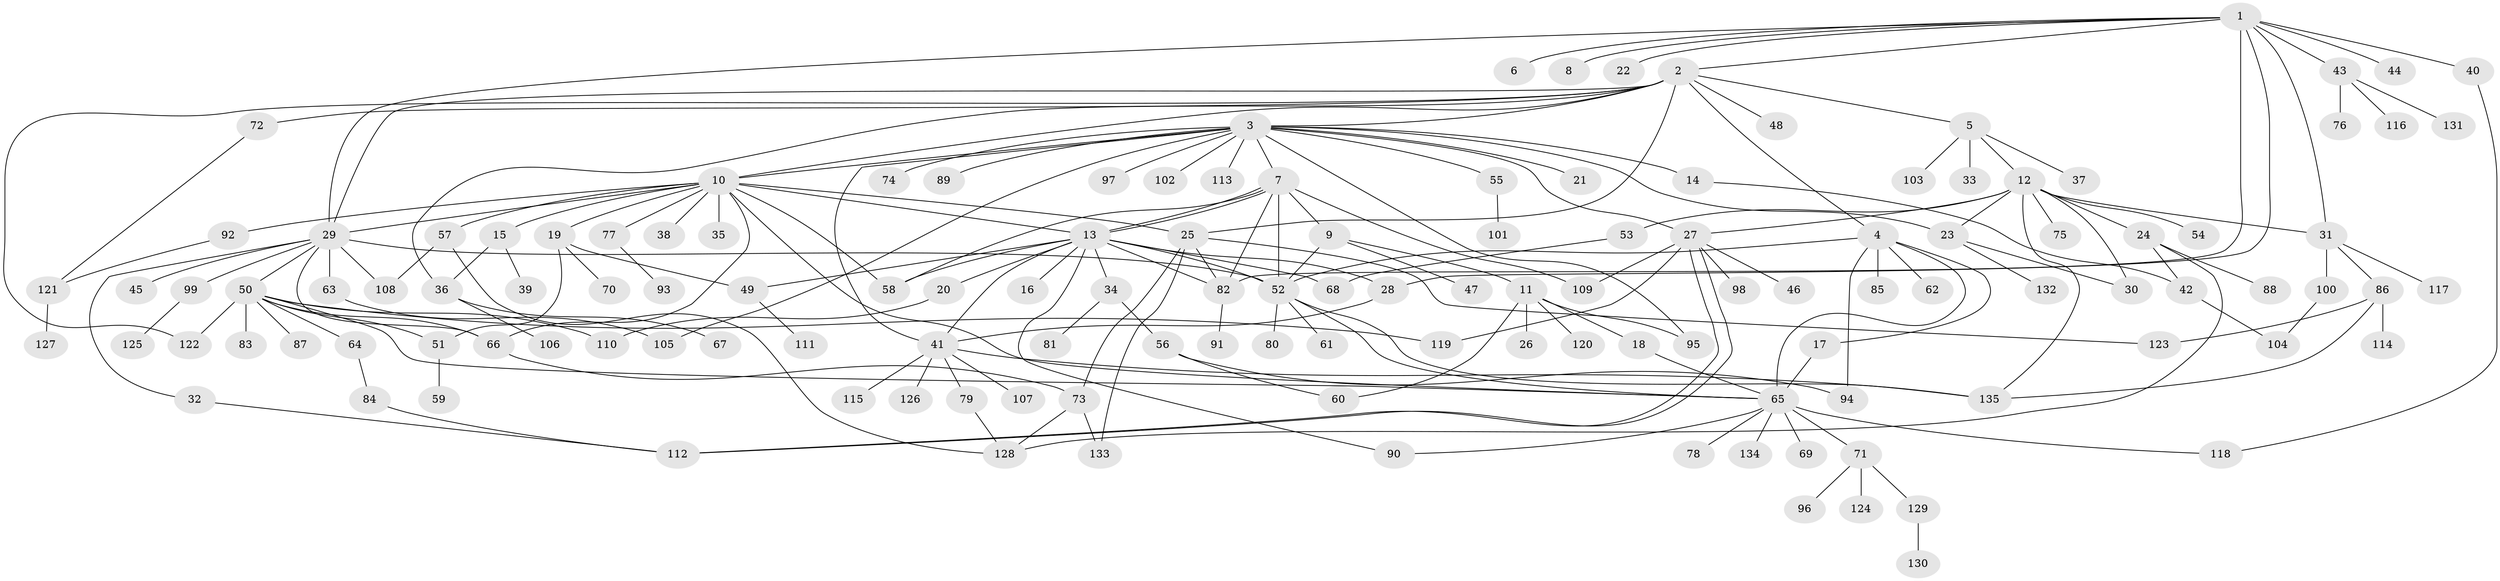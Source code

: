 // Generated by graph-tools (version 1.1) at 2025/01/03/09/25 03:01:49]
// undirected, 135 vertices, 193 edges
graph export_dot {
graph [start="1"]
  node [color=gray90,style=filled];
  1;
  2;
  3;
  4;
  5;
  6;
  7;
  8;
  9;
  10;
  11;
  12;
  13;
  14;
  15;
  16;
  17;
  18;
  19;
  20;
  21;
  22;
  23;
  24;
  25;
  26;
  27;
  28;
  29;
  30;
  31;
  32;
  33;
  34;
  35;
  36;
  37;
  38;
  39;
  40;
  41;
  42;
  43;
  44;
  45;
  46;
  47;
  48;
  49;
  50;
  51;
  52;
  53;
  54;
  55;
  56;
  57;
  58;
  59;
  60;
  61;
  62;
  63;
  64;
  65;
  66;
  67;
  68;
  69;
  70;
  71;
  72;
  73;
  74;
  75;
  76;
  77;
  78;
  79;
  80;
  81;
  82;
  83;
  84;
  85;
  86;
  87;
  88;
  89;
  90;
  91;
  92;
  93;
  94;
  95;
  96;
  97;
  98;
  99;
  100;
  101;
  102;
  103;
  104;
  105;
  106;
  107;
  108;
  109;
  110;
  111;
  112;
  113;
  114;
  115;
  116;
  117;
  118;
  119;
  120;
  121;
  122;
  123;
  124;
  125;
  126;
  127;
  128;
  129;
  130;
  131;
  132;
  133;
  134;
  135;
  1 -- 2;
  1 -- 6;
  1 -- 8;
  1 -- 22;
  1 -- 28;
  1 -- 29;
  1 -- 31;
  1 -- 40;
  1 -- 43;
  1 -- 44;
  1 -- 82;
  2 -- 3;
  2 -- 4;
  2 -- 5;
  2 -- 10;
  2 -- 25;
  2 -- 29;
  2 -- 36;
  2 -- 48;
  2 -- 72;
  2 -- 122;
  3 -- 7;
  3 -- 10;
  3 -- 14;
  3 -- 21;
  3 -- 23;
  3 -- 27;
  3 -- 41;
  3 -- 55;
  3 -- 74;
  3 -- 89;
  3 -- 95;
  3 -- 97;
  3 -- 102;
  3 -- 105;
  3 -- 113;
  4 -- 17;
  4 -- 52;
  4 -- 62;
  4 -- 65;
  4 -- 85;
  4 -- 94;
  5 -- 12;
  5 -- 33;
  5 -- 37;
  5 -- 103;
  7 -- 9;
  7 -- 13;
  7 -- 13;
  7 -- 52;
  7 -- 58;
  7 -- 82;
  7 -- 109;
  9 -- 11;
  9 -- 47;
  9 -- 52;
  10 -- 13;
  10 -- 15;
  10 -- 19;
  10 -- 25;
  10 -- 29;
  10 -- 35;
  10 -- 38;
  10 -- 57;
  10 -- 58;
  10 -- 65;
  10 -- 66;
  10 -- 77;
  10 -- 92;
  11 -- 18;
  11 -- 26;
  11 -- 60;
  11 -- 95;
  11 -- 120;
  12 -- 23;
  12 -- 24;
  12 -- 27;
  12 -- 30;
  12 -- 31;
  12 -- 53;
  12 -- 54;
  12 -- 75;
  12 -- 135;
  13 -- 16;
  13 -- 20;
  13 -- 28;
  13 -- 34;
  13 -- 41;
  13 -- 49;
  13 -- 52;
  13 -- 58;
  13 -- 68;
  13 -- 82;
  13 -- 90;
  14 -- 42;
  15 -- 36;
  15 -- 39;
  17 -- 65;
  18 -- 65;
  19 -- 49;
  19 -- 51;
  19 -- 70;
  20 -- 110;
  23 -- 30;
  23 -- 132;
  24 -- 42;
  24 -- 88;
  24 -- 128;
  25 -- 73;
  25 -- 82;
  25 -- 123;
  25 -- 133;
  27 -- 46;
  27 -- 98;
  27 -- 109;
  27 -- 112;
  27 -- 112;
  27 -- 119;
  28 -- 41;
  29 -- 32;
  29 -- 45;
  29 -- 50;
  29 -- 52;
  29 -- 63;
  29 -- 66;
  29 -- 99;
  29 -- 108;
  31 -- 86;
  31 -- 100;
  31 -- 117;
  32 -- 112;
  34 -- 56;
  34 -- 81;
  36 -- 67;
  36 -- 106;
  40 -- 118;
  41 -- 79;
  41 -- 107;
  41 -- 115;
  41 -- 126;
  41 -- 135;
  42 -- 104;
  43 -- 76;
  43 -- 116;
  43 -- 131;
  49 -- 111;
  50 -- 51;
  50 -- 64;
  50 -- 65;
  50 -- 66;
  50 -- 83;
  50 -- 87;
  50 -- 110;
  50 -- 119;
  50 -- 122;
  51 -- 59;
  52 -- 61;
  52 -- 65;
  52 -- 80;
  52 -- 135;
  53 -- 68;
  55 -- 101;
  56 -- 60;
  56 -- 94;
  57 -- 108;
  57 -- 128;
  63 -- 105;
  64 -- 84;
  65 -- 69;
  65 -- 71;
  65 -- 78;
  65 -- 90;
  65 -- 118;
  65 -- 134;
  66 -- 73;
  71 -- 96;
  71 -- 124;
  71 -- 129;
  72 -- 121;
  73 -- 128;
  73 -- 133;
  77 -- 93;
  79 -- 128;
  82 -- 91;
  84 -- 112;
  86 -- 114;
  86 -- 123;
  86 -- 135;
  92 -- 121;
  99 -- 125;
  100 -- 104;
  121 -- 127;
  129 -- 130;
}
